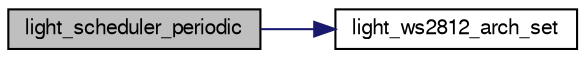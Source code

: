 digraph "light_scheduler_periodic"
{
  edge [fontname="FreeSans",fontsize="10",labelfontname="FreeSans",labelfontsize="10"];
  node [fontname="FreeSans",fontsize="10",shape=record];
  rankdir="LR";
  Node1 [label="light_scheduler_periodic",height=0.2,width=0.4,color="black", fillcolor="grey75", style="filled", fontcolor="black"];
  Node1 -> Node2 [color="midnightblue",fontsize="10",style="solid",fontname="FreeSans"];
  Node2 [label="light_ws2812_arch_set",height=0.2,width=0.4,color="black", fillcolor="white", style="filled",URL="$light__ws2812__arch_8c.html#a5efcab2e04c8eacd7a9ddf973752a788",tooltip="set color RGB color of one led "];
}
